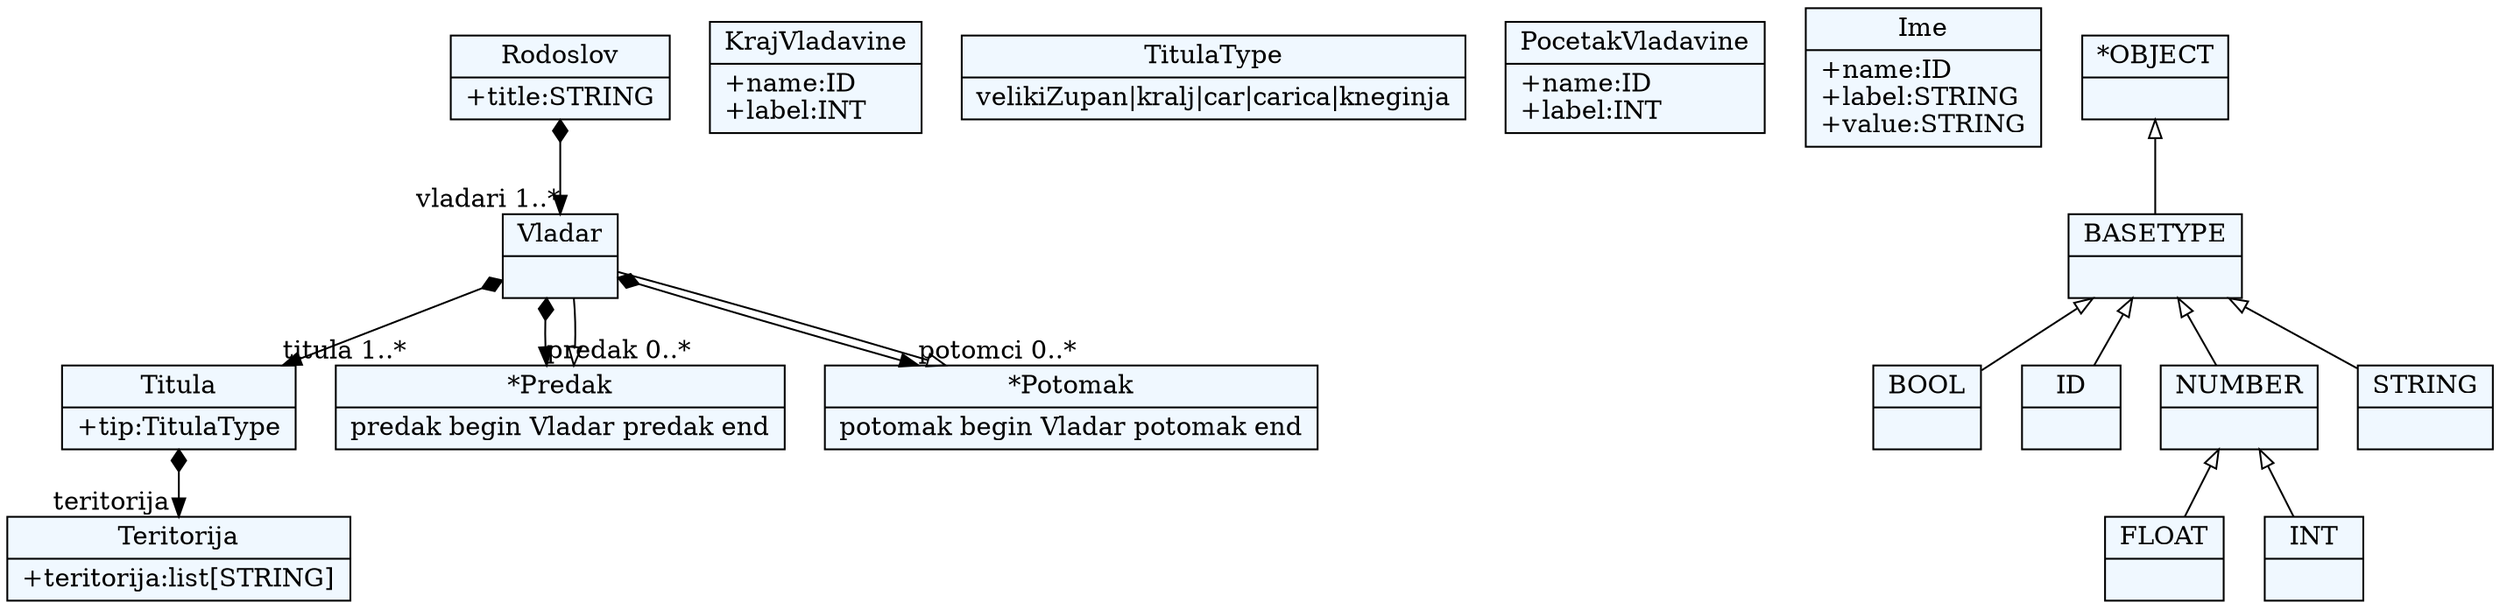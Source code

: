 
    digraph xtext {
    fontname = "Bitstream Vera Sans"
    fontsize = 8
    node[
        shape=record,
        style=filled,
        fillcolor=aliceblue
    ]
    nodesep = 0.3
    edge[dir=black,arrowtail=empty]


20801080 -> 20819960[arrowtail=diamond, dir=both, headlabel="titula 1..*"]
20801080 -> 20834120[arrowtail=diamond, dir=both, headlabel="predak 0..*"]
20801080 -> 20836952[arrowtail=diamond, dir=both, headlabel="potomci 0..*"]
20801080[ label="{Vladar|}"]

20831288[ label="{KrajVladavine|+name:ID\l+label:INT\l}"]

20809576 -> 20801080[arrowtail=diamond, dir=both, headlabel="vladari 1..*"]
20809576[ label="{Rodoslov|+title:STRING\l}"]

20822792[ label="{TitulaType|velikiZupan\|kralj\|car\|carica\|kneginja}"]

20836952[ label="{*Potomak|potomak begin Vladar potomak end}"]
20836952 -> 20801080 [dir=back]

20825624[ label="{Teritorija|+teritorija:list[STRING]\l}"]

20834120[ label="{*Predak|predak begin Vladar predak end}"]
20834120 -> 20801080 [dir=back]

20819960 -> 20825624[arrowtail=diamond, dir=both, headlabel="teritorija "]
20819960[ label="{Titula|+tip:TitulaType\l}"]

20828456[ label="{PocetakVladavine|+name:ID\l+label:INT\l}"]

20817128[ label="{Ime|+name:ID\l+label:STRING\l+value:STRING\l}"]

20807688[ label="{FLOAT|}"]

20802024[ label="{BOOL|}"]

20796360[ label="{ID|}"]

20813352[ label="{BASETYPE|}"]
20813352 -> 20810520 [dir=back]
20813352 -> 20802024 [dir=back]
20813352 -> 20796360 [dir=back]
20813352 -> 20799192 [dir=back]

20810520[ label="{NUMBER|}"]
20810520 -> 20807688 [dir=back]
20810520 -> 20804856 [dir=back]

20816184[ label="{*OBJECT|}"]
20816184 -> 20813352 [dir=back]

20799192[ label="{STRING|}"]

20804856[ label="{INT|}"]


}
